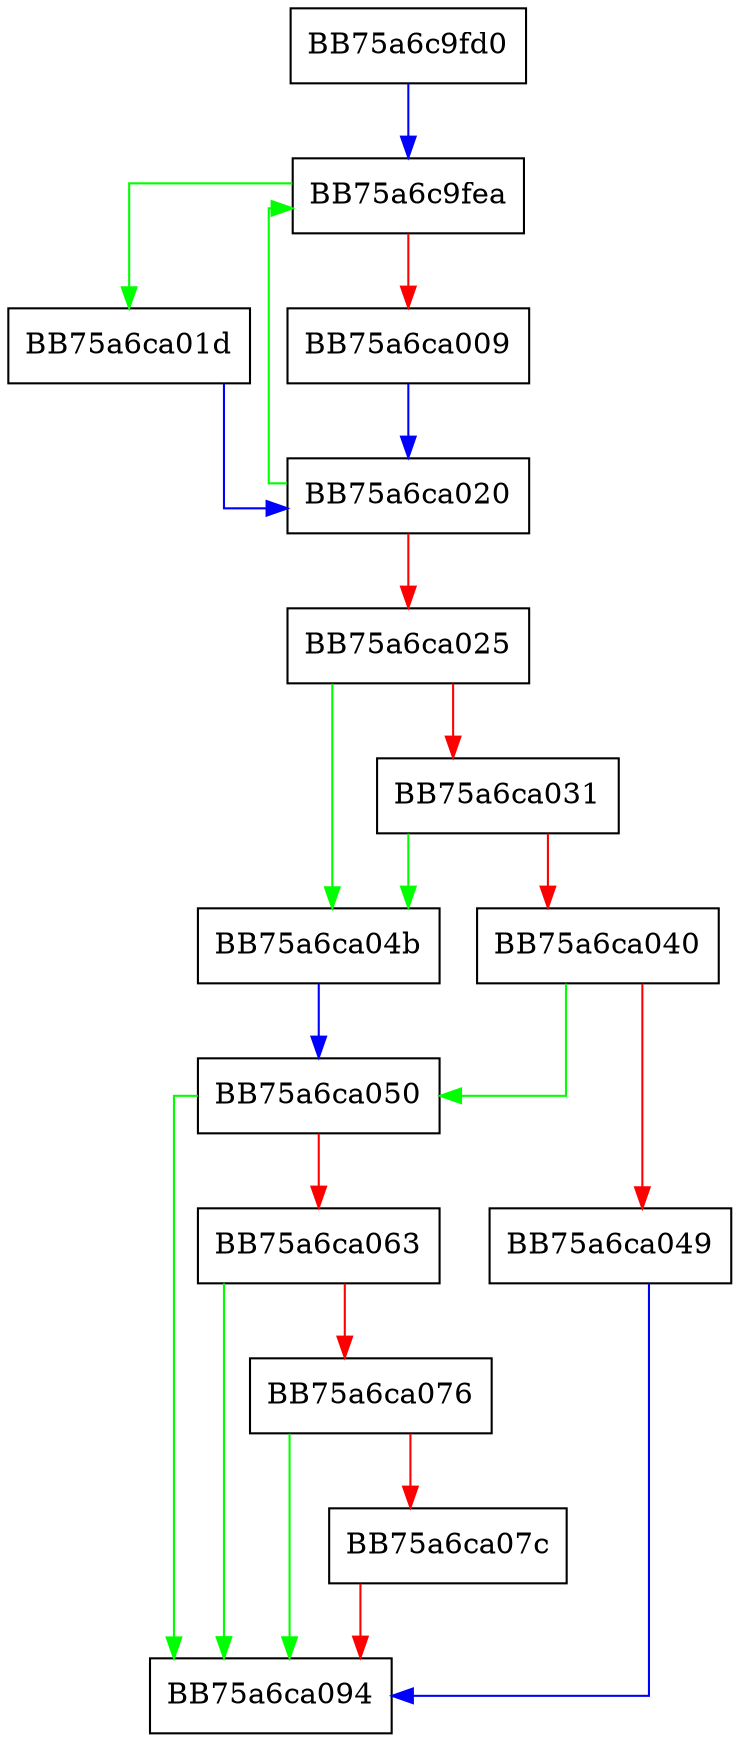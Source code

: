 digraph GetAttributePriority {
  node [shape="box"];
  graph [splines=ortho];
  BB75a6c9fd0 -> BB75a6c9fea [color="blue"];
  BB75a6c9fea -> BB75a6ca01d [color="green"];
  BB75a6c9fea -> BB75a6ca009 [color="red"];
  BB75a6ca009 -> BB75a6ca020 [color="blue"];
  BB75a6ca01d -> BB75a6ca020 [color="blue"];
  BB75a6ca020 -> BB75a6c9fea [color="green"];
  BB75a6ca020 -> BB75a6ca025 [color="red"];
  BB75a6ca025 -> BB75a6ca04b [color="green"];
  BB75a6ca025 -> BB75a6ca031 [color="red"];
  BB75a6ca031 -> BB75a6ca04b [color="green"];
  BB75a6ca031 -> BB75a6ca040 [color="red"];
  BB75a6ca040 -> BB75a6ca050 [color="green"];
  BB75a6ca040 -> BB75a6ca049 [color="red"];
  BB75a6ca049 -> BB75a6ca094 [color="blue"];
  BB75a6ca04b -> BB75a6ca050 [color="blue"];
  BB75a6ca050 -> BB75a6ca094 [color="green"];
  BB75a6ca050 -> BB75a6ca063 [color="red"];
  BB75a6ca063 -> BB75a6ca094 [color="green"];
  BB75a6ca063 -> BB75a6ca076 [color="red"];
  BB75a6ca076 -> BB75a6ca094 [color="green"];
  BB75a6ca076 -> BB75a6ca07c [color="red"];
  BB75a6ca07c -> BB75a6ca094 [color="red"];
}